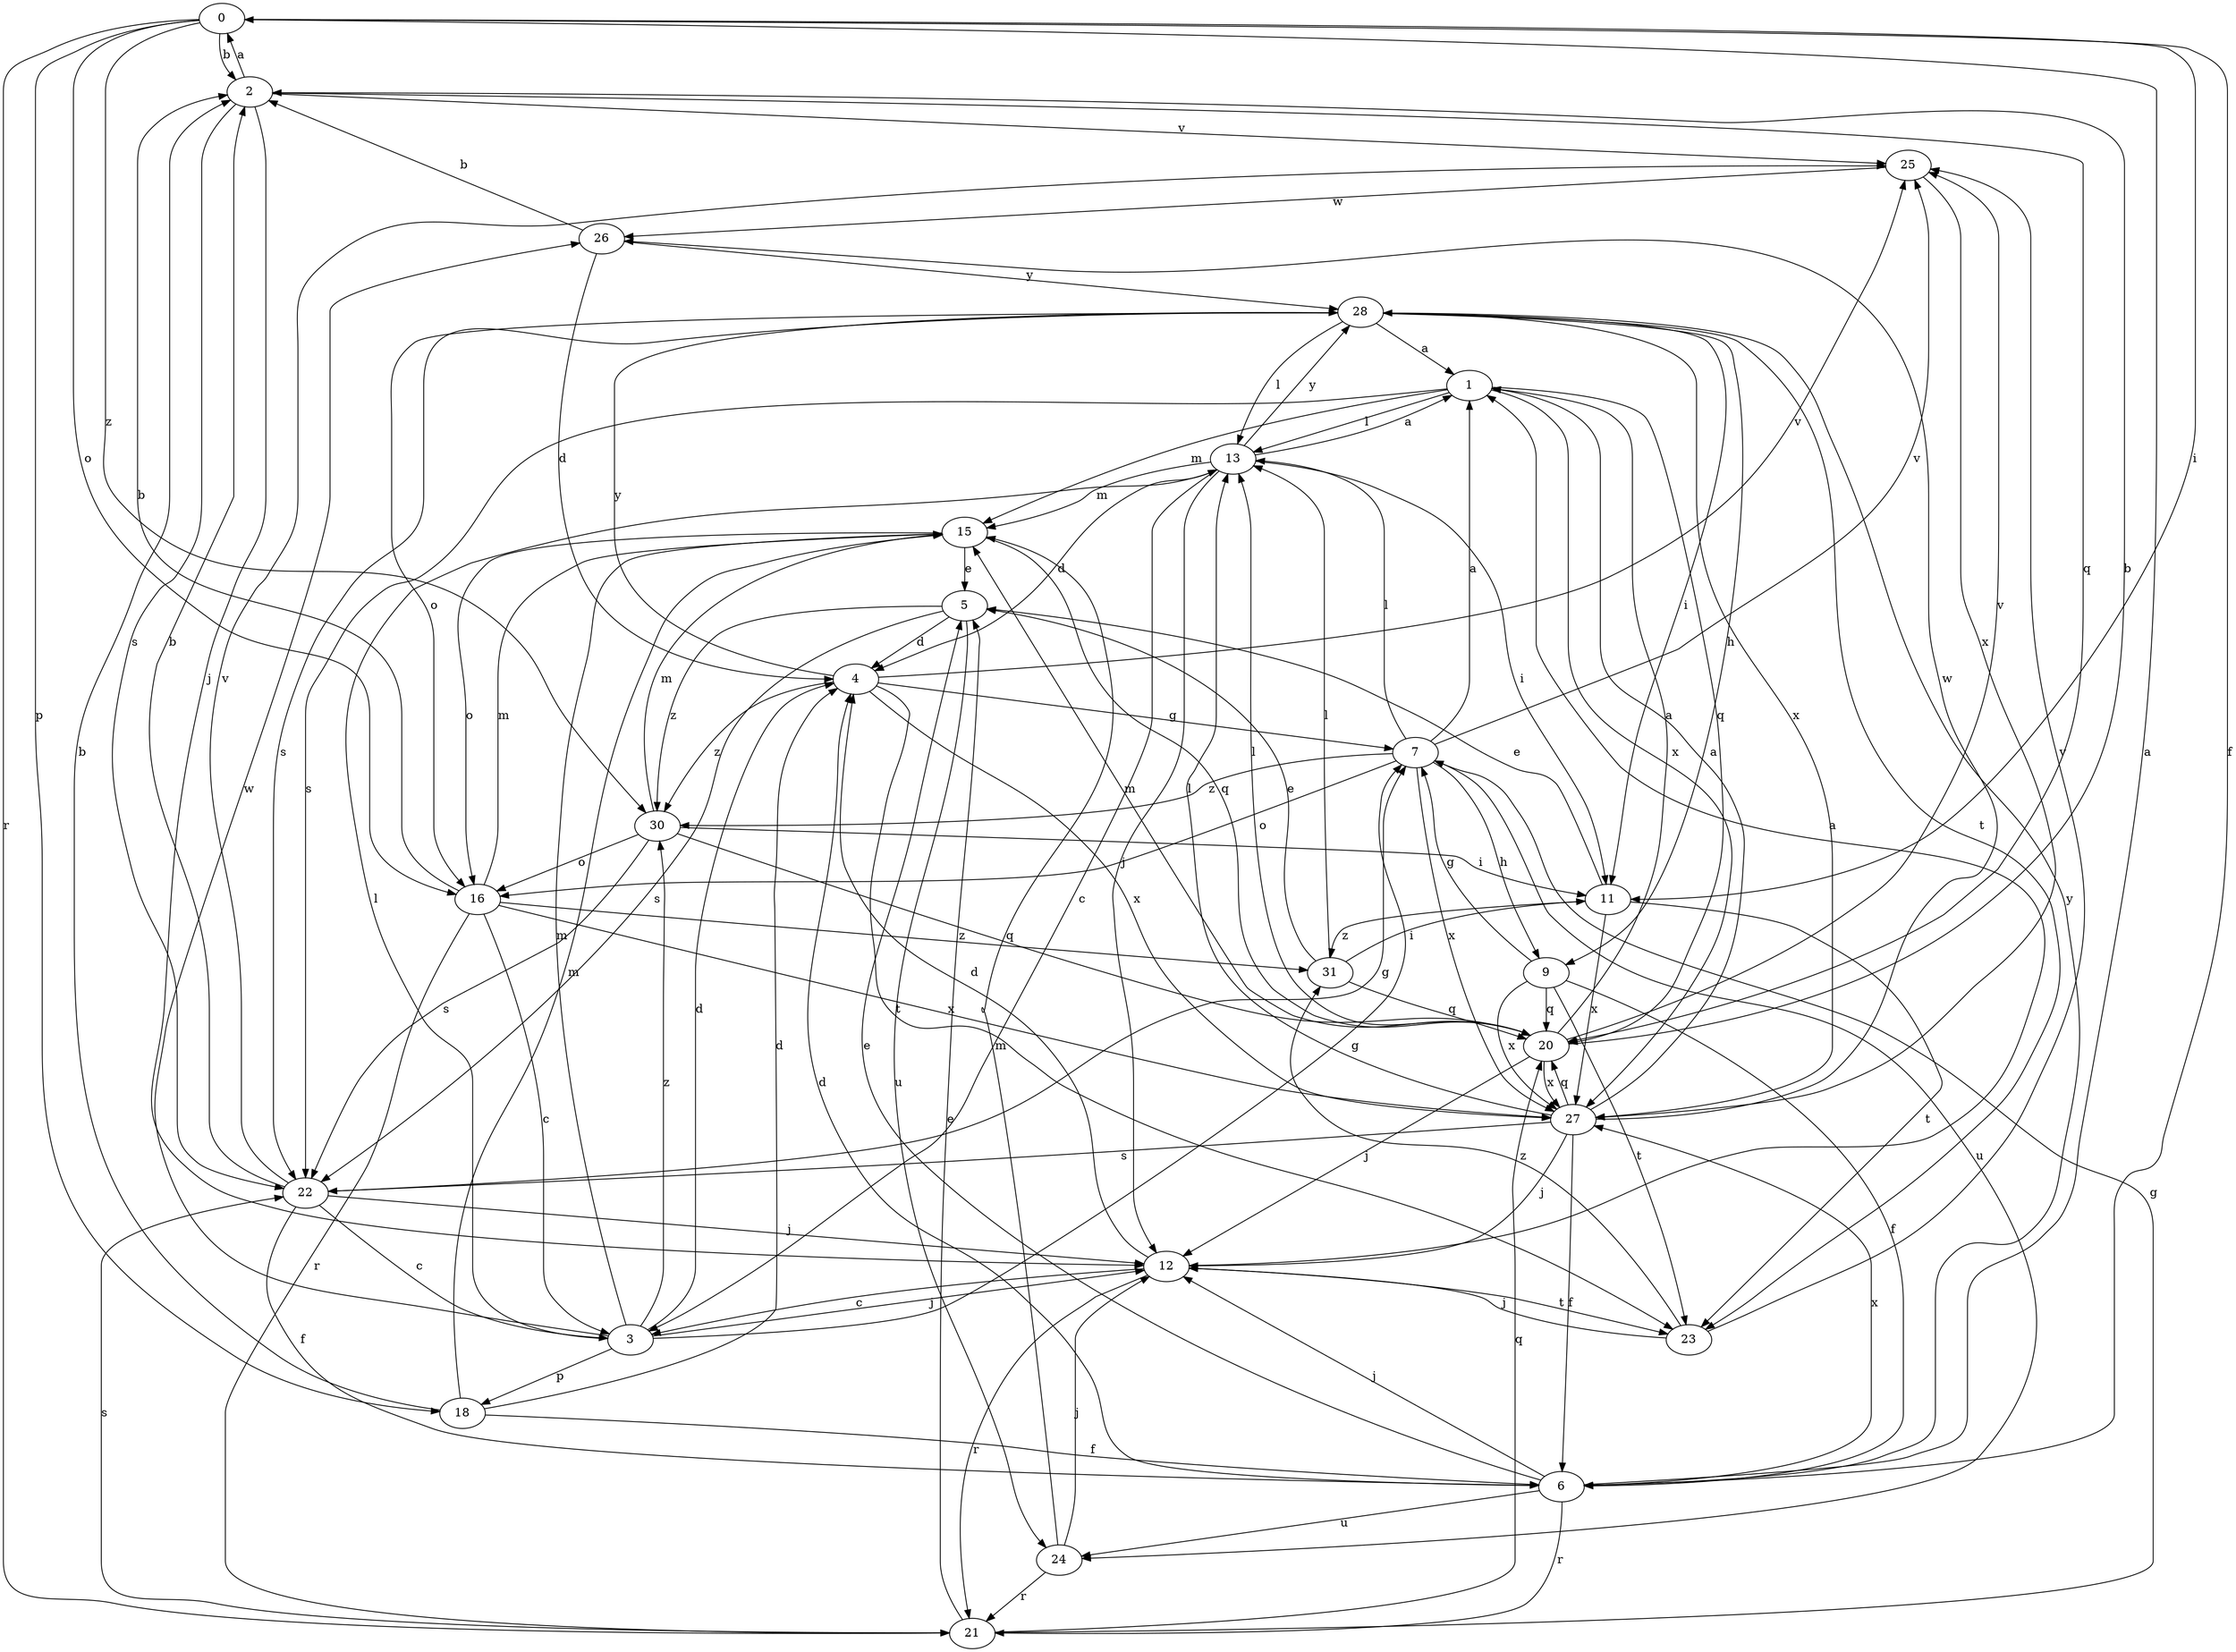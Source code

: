 strict digraph  {
0;
1;
2;
3;
4;
5;
6;
7;
9;
11;
12;
13;
15;
16;
18;
20;
21;
22;
23;
24;
25;
26;
27;
28;
30;
31;
0 -> 2  [label=b];
0 -> 6  [label=f];
0 -> 11  [label=i];
0 -> 16  [label=o];
0 -> 18  [label=p];
0 -> 21  [label=r];
0 -> 30  [label=z];
1 -> 13  [label=l];
1 -> 15  [label=m];
1 -> 20  [label=q];
1 -> 22  [label=s];
1 -> 27  [label=x];
2 -> 0  [label=a];
2 -> 12  [label=j];
2 -> 20  [label=q];
2 -> 22  [label=s];
2 -> 25  [label=v];
3 -> 4  [label=d];
3 -> 7  [label=g];
3 -> 12  [label=j];
3 -> 13  [label=l];
3 -> 15  [label=m];
3 -> 18  [label=p];
3 -> 26  [label=w];
3 -> 30  [label=z];
4 -> 7  [label=g];
4 -> 23  [label=t];
4 -> 25  [label=v];
4 -> 27  [label=x];
4 -> 28  [label=y];
4 -> 30  [label=z];
5 -> 4  [label=d];
5 -> 22  [label=s];
5 -> 24  [label=u];
5 -> 30  [label=z];
6 -> 0  [label=a];
6 -> 4  [label=d];
6 -> 5  [label=e];
6 -> 12  [label=j];
6 -> 21  [label=r];
6 -> 24  [label=u];
6 -> 27  [label=x];
6 -> 28  [label=y];
7 -> 1  [label=a];
7 -> 9  [label=h];
7 -> 13  [label=l];
7 -> 16  [label=o];
7 -> 24  [label=u];
7 -> 25  [label=v];
7 -> 27  [label=x];
7 -> 30  [label=z];
9 -> 6  [label=f];
9 -> 7  [label=g];
9 -> 20  [label=q];
9 -> 23  [label=t];
9 -> 27  [label=x];
11 -> 5  [label=e];
11 -> 23  [label=t];
11 -> 27  [label=x];
11 -> 31  [label=z];
12 -> 1  [label=a];
12 -> 3  [label=c];
12 -> 4  [label=d];
12 -> 21  [label=r];
12 -> 23  [label=t];
13 -> 1  [label=a];
13 -> 3  [label=c];
13 -> 4  [label=d];
13 -> 11  [label=i];
13 -> 12  [label=j];
13 -> 15  [label=m];
13 -> 28  [label=y];
15 -> 5  [label=e];
15 -> 16  [label=o];
15 -> 20  [label=q];
16 -> 2  [label=b];
16 -> 3  [label=c];
16 -> 15  [label=m];
16 -> 21  [label=r];
16 -> 27  [label=x];
16 -> 31  [label=z];
18 -> 2  [label=b];
18 -> 4  [label=d];
18 -> 6  [label=f];
18 -> 15  [label=m];
20 -> 1  [label=a];
20 -> 2  [label=b];
20 -> 12  [label=j];
20 -> 13  [label=l];
20 -> 15  [label=m];
20 -> 25  [label=v];
20 -> 27  [label=x];
21 -> 5  [label=e];
21 -> 7  [label=g];
21 -> 20  [label=q];
21 -> 22  [label=s];
22 -> 2  [label=b];
22 -> 3  [label=c];
22 -> 6  [label=f];
22 -> 7  [label=g];
22 -> 12  [label=j];
22 -> 25  [label=v];
23 -> 12  [label=j];
23 -> 25  [label=v];
23 -> 31  [label=z];
24 -> 12  [label=j];
24 -> 15  [label=m];
24 -> 21  [label=r];
25 -> 26  [label=w];
25 -> 27  [label=x];
26 -> 2  [label=b];
26 -> 4  [label=d];
26 -> 28  [label=y];
27 -> 1  [label=a];
27 -> 6  [label=f];
27 -> 12  [label=j];
27 -> 13  [label=l];
27 -> 20  [label=q];
27 -> 22  [label=s];
27 -> 26  [label=w];
28 -> 1  [label=a];
28 -> 9  [label=h];
28 -> 11  [label=i];
28 -> 13  [label=l];
28 -> 16  [label=o];
28 -> 22  [label=s];
28 -> 23  [label=t];
28 -> 27  [label=x];
30 -> 11  [label=i];
30 -> 15  [label=m];
30 -> 16  [label=o];
30 -> 20  [label=q];
30 -> 22  [label=s];
31 -> 5  [label=e];
31 -> 11  [label=i];
31 -> 13  [label=l];
31 -> 20  [label=q];
}

